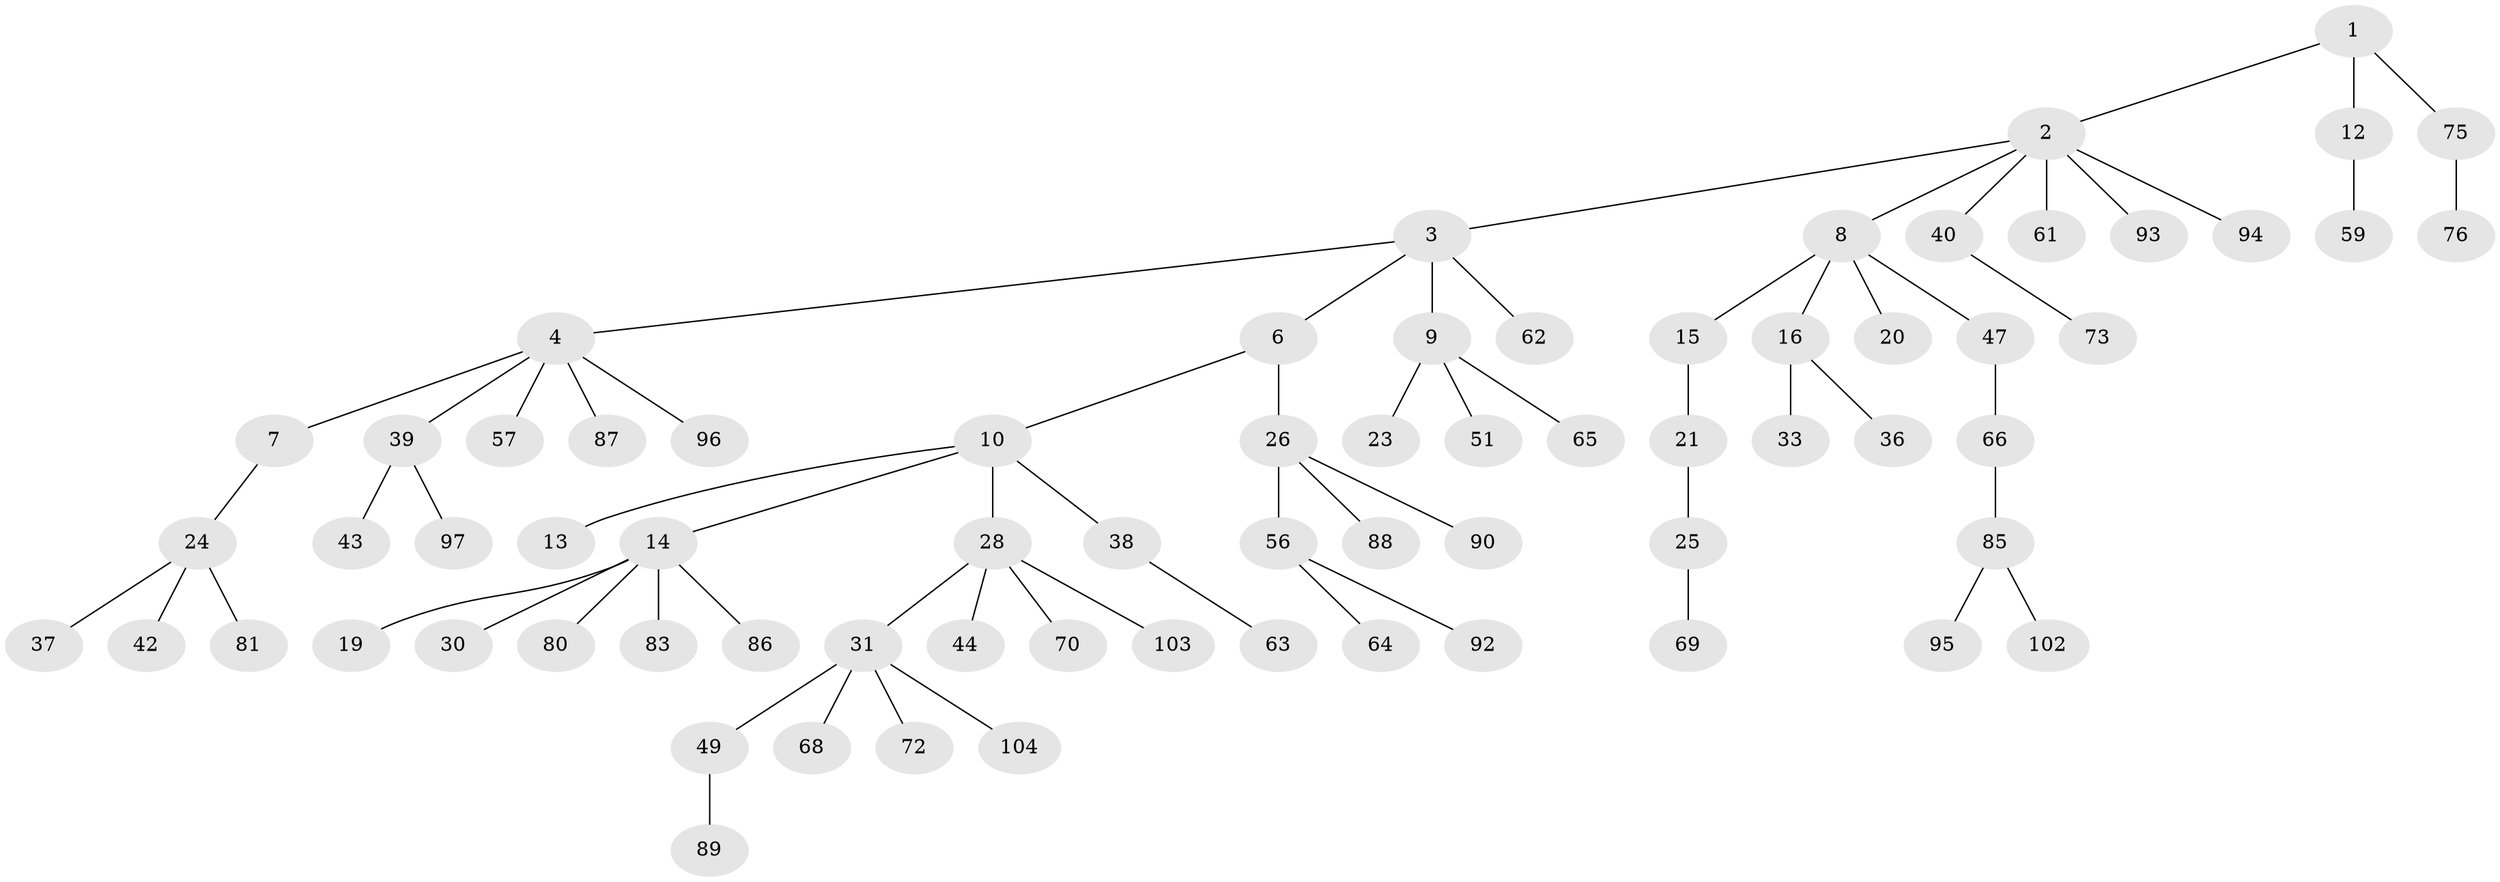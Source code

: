 // Generated by graph-tools (version 1.1) at 2025/52/02/27/25 19:52:10]
// undirected, 70 vertices, 69 edges
graph export_dot {
graph [start="1"]
  node [color=gray90,style=filled];
  1 [super="+60"];
  2 [super="+35"];
  3 [super="+82"];
  4 [super="+5"];
  6 [super="+50"];
  7;
  8 [super="+11"];
  9 [super="+17"];
  10 [super="+18"];
  12 [super="+29"];
  13;
  14 [super="+54"];
  15 [super="+32"];
  16 [super="+22"];
  19;
  20;
  21 [super="+55"];
  23;
  24 [super="+27"];
  25;
  26 [super="+52"];
  28 [super="+53"];
  30 [super="+74"];
  31 [super="+46"];
  33 [super="+34"];
  36;
  37;
  38 [super="+41"];
  39 [super="+48"];
  40 [super="+45"];
  42 [super="+84"];
  43 [super="+101"];
  44;
  47 [super="+58"];
  49 [super="+78"];
  51 [super="+67"];
  56 [super="+71"];
  57;
  59;
  61;
  62;
  63;
  64 [super="+99"];
  65 [super="+79"];
  66;
  68;
  69;
  70;
  72 [super="+77"];
  73;
  75 [super="+98"];
  76;
  80;
  81;
  83;
  85 [super="+91"];
  86;
  87;
  88 [super="+100"];
  89;
  90;
  92;
  93;
  94;
  95;
  96;
  97;
  102;
  103;
  104;
  1 -- 2;
  1 -- 12;
  1 -- 75;
  2 -- 3;
  2 -- 8;
  2 -- 93;
  2 -- 94;
  2 -- 40;
  2 -- 61;
  3 -- 4;
  3 -- 6;
  3 -- 9;
  3 -- 62;
  4 -- 39;
  4 -- 87;
  4 -- 96;
  4 -- 57;
  4 -- 7;
  6 -- 10;
  6 -- 26;
  7 -- 24;
  8 -- 15;
  8 -- 16;
  8 -- 20;
  8 -- 47;
  9 -- 23;
  9 -- 65;
  9 -- 51;
  10 -- 13;
  10 -- 14;
  10 -- 28;
  10 -- 38;
  12 -- 59;
  14 -- 19;
  14 -- 30;
  14 -- 83;
  14 -- 80;
  14 -- 86;
  15 -- 21;
  16 -- 33;
  16 -- 36;
  21 -- 25;
  24 -- 42;
  24 -- 81;
  24 -- 37;
  25 -- 69;
  26 -- 88;
  26 -- 56;
  26 -- 90;
  28 -- 31;
  28 -- 44;
  28 -- 70;
  28 -- 103;
  31 -- 49;
  31 -- 68;
  31 -- 72;
  31 -- 104;
  38 -- 63;
  39 -- 43;
  39 -- 97;
  40 -- 73;
  47 -- 66;
  49 -- 89;
  56 -- 64;
  56 -- 92;
  66 -- 85;
  75 -- 76;
  85 -- 102;
  85 -- 95;
}
